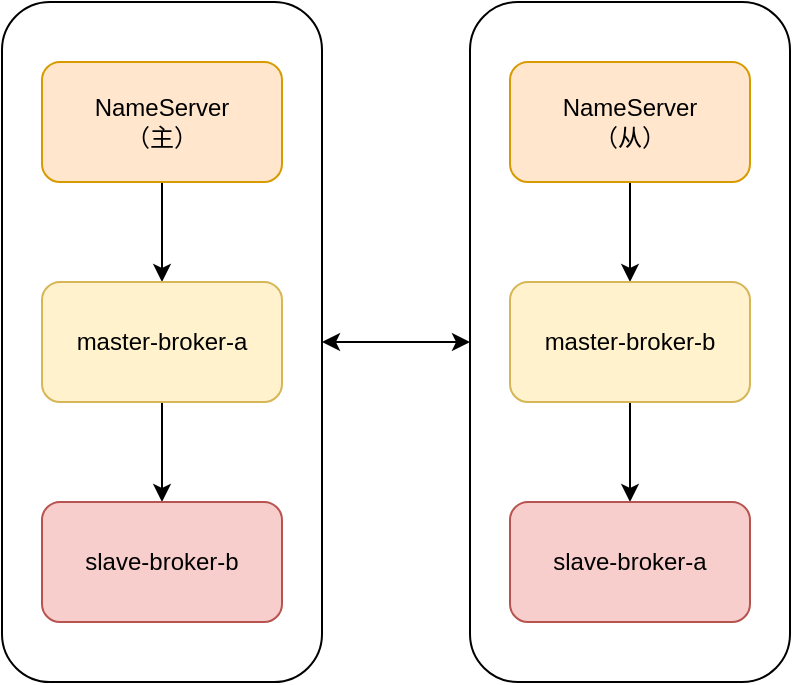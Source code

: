<mxfile version="16.6.4" type="github"><diagram id="pJhN2O2JYffaPvx9grGB" name="第 1 页"><mxGraphModel dx="1422" dy="762" grid="1" gridSize="10" guides="1" tooltips="1" connect="1" arrows="1" fold="1" page="1" pageScale="1" pageWidth="827" pageHeight="1169" math="0" shadow="0"><root><mxCell id="0"/><mxCell id="1" parent="0"/><mxCell id="E08kQCM0MUSVYFbdSc9G-12" value="" style="rounded=1;whiteSpace=wrap;html=1;fillColor=none;" parent="1" vertex="1"><mxGeometry x="414" y="160" width="160" height="340" as="geometry"/></mxCell><mxCell id="E08kQCM0MUSVYFbdSc9G-4" style="edgeStyle=orthogonalEdgeStyle;rounded=0;orthogonalLoop=1;jettySize=auto;html=1;exitX=0.5;exitY=1;exitDx=0;exitDy=0;" parent="1" source="E08kQCM0MUSVYFbdSc9G-1" target="E08kQCM0MUSVYFbdSc9G-2" edge="1"><mxGeometry relative="1" as="geometry"/></mxCell><mxCell id="E08kQCM0MUSVYFbdSc9G-1" value="NameServer&lt;br&gt;（主）" style="rounded=1;whiteSpace=wrap;html=1;fillColor=#ffe6cc;strokeColor=#d79b00;" parent="1" vertex="1"><mxGeometry x="200" y="190" width="120" height="60" as="geometry"/></mxCell><mxCell id="E08kQCM0MUSVYFbdSc9G-5" style="edgeStyle=orthogonalEdgeStyle;rounded=0;orthogonalLoop=1;jettySize=auto;html=1;exitX=0.5;exitY=1;exitDx=0;exitDy=0;" parent="1" source="E08kQCM0MUSVYFbdSc9G-2" target="E08kQCM0MUSVYFbdSc9G-3" edge="1"><mxGeometry relative="1" as="geometry"/></mxCell><mxCell id="E08kQCM0MUSVYFbdSc9G-2" value="master-broker-a" style="rounded=1;whiteSpace=wrap;html=1;fillColor=#fff2cc;strokeColor=#d6b656;" parent="1" vertex="1"><mxGeometry x="200" y="300" width="120" height="60" as="geometry"/></mxCell><mxCell id="E08kQCM0MUSVYFbdSc9G-3" value="slave-broker-b" style="rounded=1;whiteSpace=wrap;html=1;fillColor=#f8cecc;strokeColor=#b85450;" parent="1" vertex="1"><mxGeometry x="200" y="410" width="120" height="60" as="geometry"/></mxCell><mxCell id="E08kQCM0MUSVYFbdSc9G-13" style="edgeStyle=orthogonalEdgeStyle;rounded=0;orthogonalLoop=1;jettySize=auto;html=1;exitX=1;exitY=0.5;exitDx=0;exitDy=0;entryX=0;entryY=0.5;entryDx=0;entryDy=0;startArrow=classic;startFill=1;" parent="1" source="E08kQCM0MUSVYFbdSc9G-6" target="E08kQCM0MUSVYFbdSc9G-12" edge="1"><mxGeometry relative="1" as="geometry"/></mxCell><mxCell id="E08kQCM0MUSVYFbdSc9G-6" value="" style="rounded=1;whiteSpace=wrap;html=1;fillColor=none;" parent="1" vertex="1"><mxGeometry x="180" y="160" width="160" height="340" as="geometry"/></mxCell><mxCell id="E08kQCM0MUSVYFbdSc9G-7" style="edgeStyle=orthogonalEdgeStyle;rounded=0;orthogonalLoop=1;jettySize=auto;html=1;exitX=0.5;exitY=1;exitDx=0;exitDy=0;" parent="1" source="E08kQCM0MUSVYFbdSc9G-8" target="E08kQCM0MUSVYFbdSc9G-10" edge="1"><mxGeometry relative="1" as="geometry"/></mxCell><mxCell id="E08kQCM0MUSVYFbdSc9G-8" value="NameServer&lt;br&gt;（从）" style="rounded=1;whiteSpace=wrap;html=1;fillColor=#ffe6cc;strokeColor=#d79b00;" parent="1" vertex="1"><mxGeometry x="434" y="190" width="120" height="60" as="geometry"/></mxCell><mxCell id="E08kQCM0MUSVYFbdSc9G-9" style="edgeStyle=orthogonalEdgeStyle;rounded=0;orthogonalLoop=1;jettySize=auto;html=1;exitX=0.5;exitY=1;exitDx=0;exitDy=0;" parent="1" source="E08kQCM0MUSVYFbdSc9G-10" target="E08kQCM0MUSVYFbdSc9G-11" edge="1"><mxGeometry relative="1" as="geometry"/></mxCell><mxCell id="E08kQCM0MUSVYFbdSc9G-10" value="master-broker-b" style="rounded=1;whiteSpace=wrap;html=1;fillColor=#fff2cc;strokeColor=#d6b656;" parent="1" vertex="1"><mxGeometry x="434" y="300" width="120" height="60" as="geometry"/></mxCell><mxCell id="E08kQCM0MUSVYFbdSc9G-11" value="slave-broker-a" style="rounded=1;whiteSpace=wrap;html=1;fillColor=#f8cecc;strokeColor=#b85450;" parent="1" vertex="1"><mxGeometry x="434" y="410" width="120" height="60" as="geometry"/></mxCell></root></mxGraphModel></diagram></mxfile>